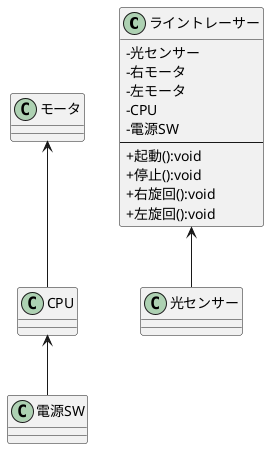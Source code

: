 @startuml クラス図
skinparam classAttributeIconSize 0
class ライントレーサー {
-光センサー
-右モータ
-左モータ
-CPU
-電源SW
---
+起動():void
+停止():void
+右旋回():void
+左旋回():void
}
光センサー -up-> ライントレーサー

class 光センサー {
}
class モータ {
}
CPU -up-> モータ
class CPU {
}
電源SW -up-> CPU
class 電源SW{
}
@enduml